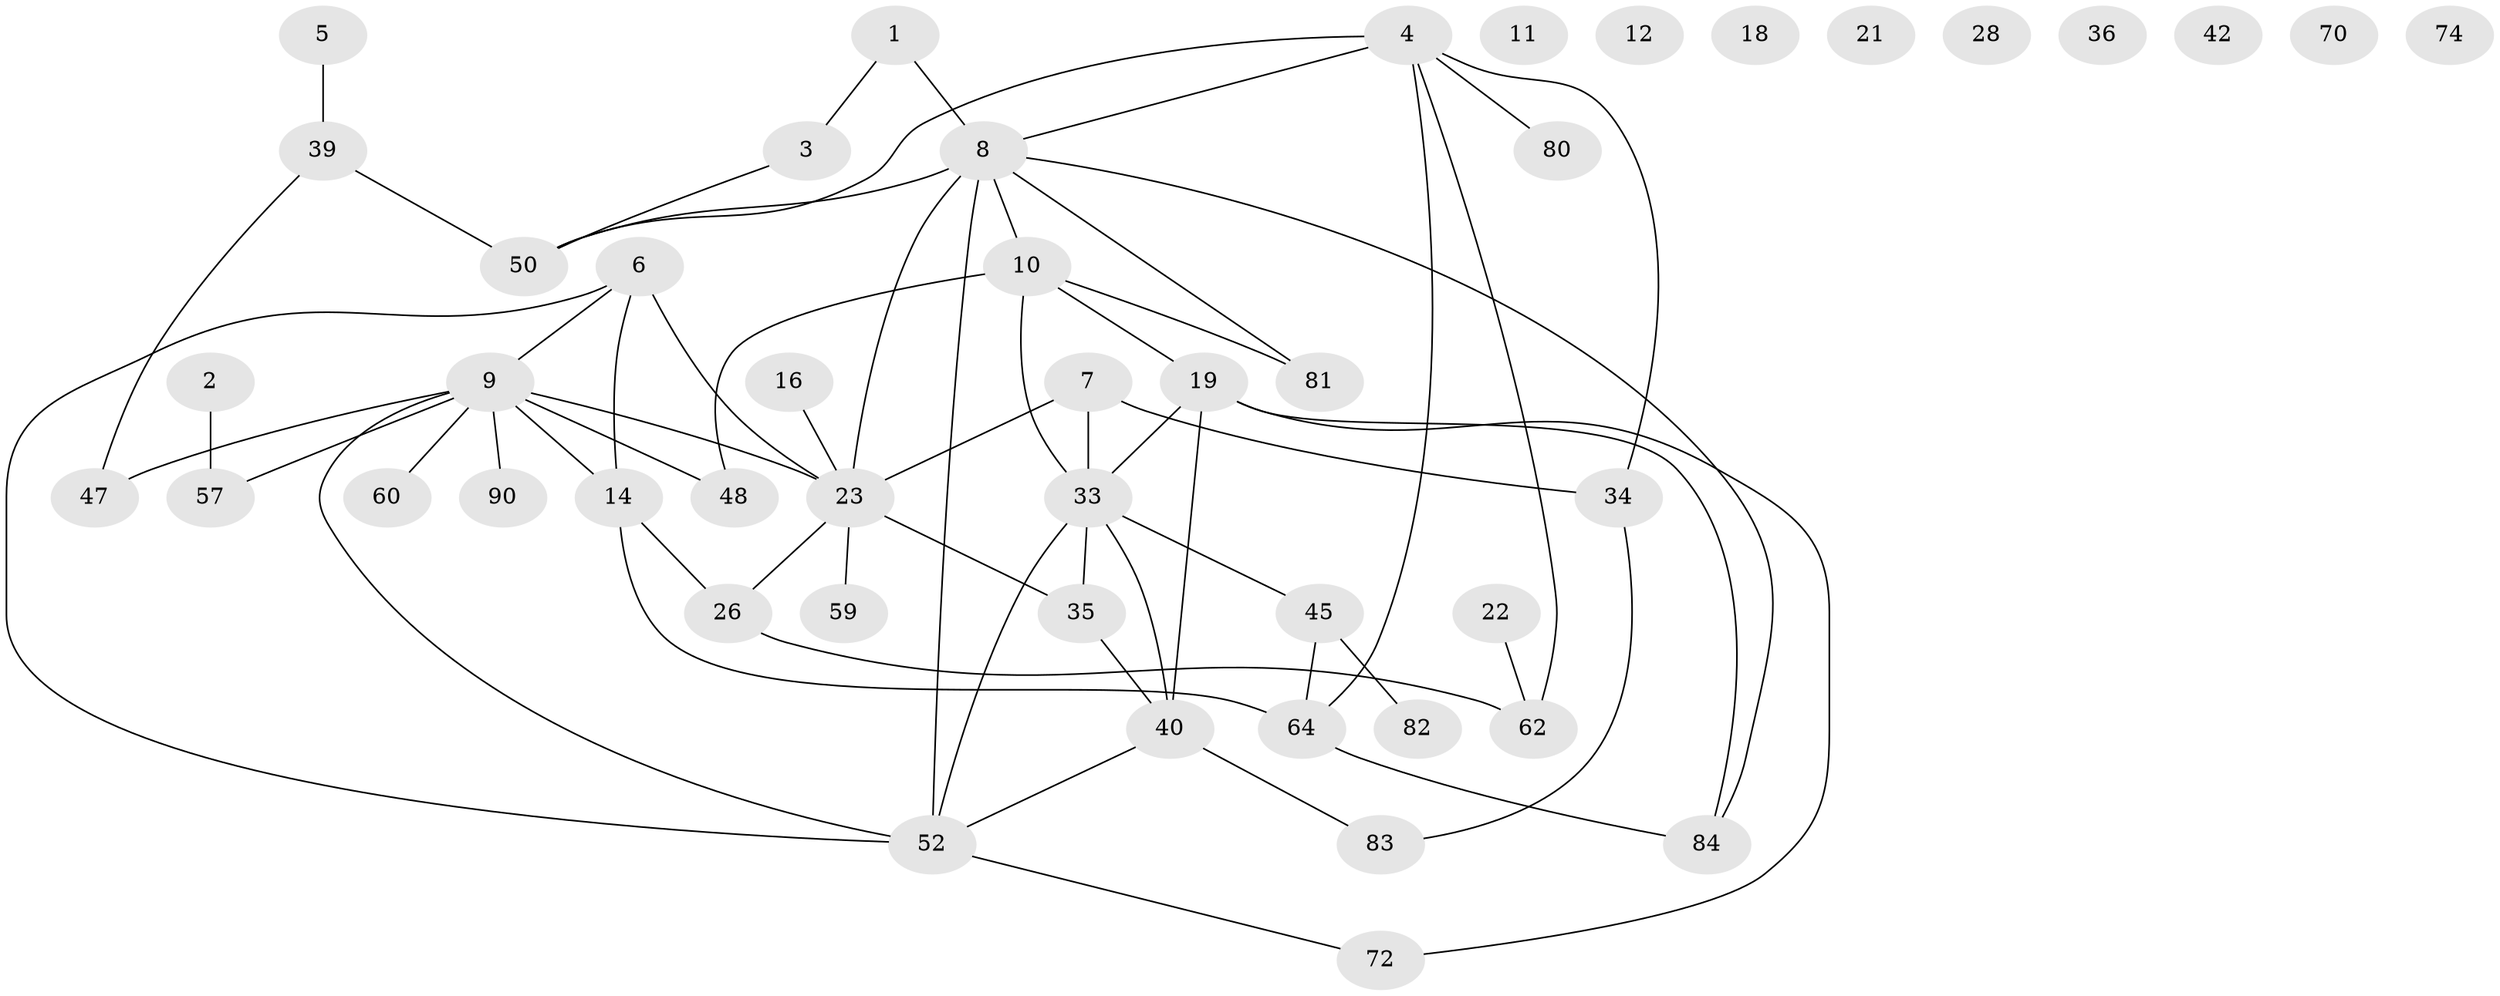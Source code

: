 // original degree distribution, {4: 0.13829787234042554, 1: 0.1595744680851064, 3: 0.26595744680851063, 2: 0.23404255319148937, 5: 0.09574468085106383, 0: 0.09574468085106383, 7: 0.010638297872340425}
// Generated by graph-tools (version 1.1) at 2025/12/03/09/25 04:12:56]
// undirected, 47 vertices, 62 edges
graph export_dot {
graph [start="1"]
  node [color=gray90,style=filled];
  1 [super="+44"];
  2;
  3 [super="+78"];
  4 [super="+24"];
  5 [super="+25"];
  6 [super="+79+13"];
  7;
  8 [super="+15+20"];
  9 [super="+30+63"];
  10 [super="+17"];
  11;
  12;
  14 [super="+31"];
  16;
  18;
  19 [super="+94+54"];
  21;
  22;
  23 [super="+58+37+56+27"];
  26 [super="+43"];
  28;
  33 [super="+41+51"];
  34 [super="+38"];
  35 [super="+46"];
  36;
  39 [super="+49"];
  40 [super="+53"];
  42;
  45;
  47 [super="+86"];
  48;
  50 [super="+65"];
  52 [super="+91+85+69+76"];
  57 [super="+61"];
  59;
  60;
  62 [super="+73"];
  64 [super="+89+68"];
  70;
  72;
  74;
  80;
  81;
  82;
  83;
  84;
  90;
  1 -- 3 [weight=2];
  1 -- 8 [weight=2];
  2 -- 57;
  3 -- 50;
  4 -- 8 [weight=2];
  4 -- 64;
  4 -- 80;
  4 -- 34;
  4 -- 50;
  4 -- 62;
  5 -- 39;
  6 -- 23 [weight=2];
  6 -- 52;
  6 -- 14;
  6 -- 9;
  7 -- 33 [weight=3];
  7 -- 34;
  7 -- 23;
  8 -- 52 [weight=2];
  8 -- 10;
  8 -- 81;
  8 -- 50;
  8 -- 84;
  8 -- 23;
  9 -- 14 [weight=2];
  9 -- 47;
  9 -- 48;
  9 -- 52;
  9 -- 23;
  9 -- 90;
  9 -- 57;
  9 -- 60;
  10 -- 19;
  10 -- 48;
  10 -- 81;
  10 -- 33;
  14 -- 64;
  14 -- 26;
  16 -- 23;
  19 -- 84;
  19 -- 40;
  19 -- 72;
  19 -- 33;
  22 -- 62;
  23 -- 35;
  23 -- 26;
  23 -- 59;
  26 -- 62;
  33 -- 35;
  33 -- 52;
  33 -- 40 [weight=2];
  33 -- 45;
  34 -- 83;
  35 -- 40;
  39 -- 47;
  39 -- 50;
  40 -- 83;
  40 -- 52;
  45 -- 82;
  45 -- 64;
  52 -- 72;
  64 -- 84;
}
